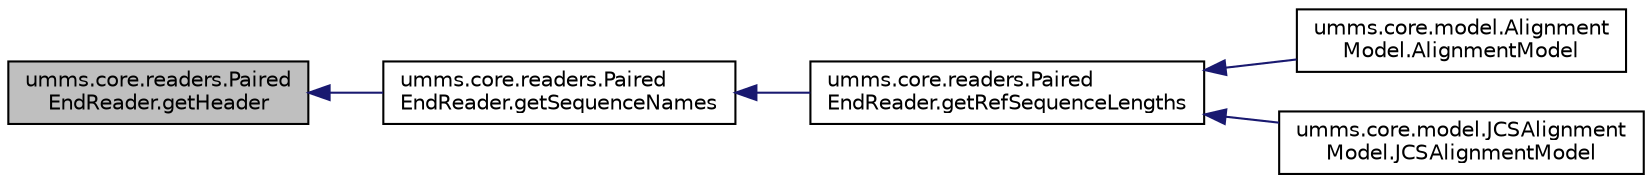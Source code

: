 digraph "umms.core.readers.PairedEndReader.getHeader"
{
  edge [fontname="Helvetica",fontsize="10",labelfontname="Helvetica",labelfontsize="10"];
  node [fontname="Helvetica",fontsize="10",shape=record];
  rankdir="LR";
  Node1 [label="umms.core.readers.Paired\lEndReader.getHeader",height=0.2,width=0.4,color="black", fillcolor="grey75", style="filled" fontcolor="black"];
  Node1 -> Node2 [dir="back",color="midnightblue",fontsize="10",style="solid"];
  Node2 [label="umms.core.readers.Paired\lEndReader.getSequenceNames",height=0.2,width=0.4,color="black", fillcolor="white", style="filled",URL="$classumms_1_1core_1_1readers_1_1_paired_end_reader.html#a3126e03ea603485ecd7eb0f8dc3381a1"];
  Node2 -> Node3 [dir="back",color="midnightblue",fontsize="10",style="solid"];
  Node3 [label="umms.core.readers.Paired\lEndReader.getRefSequenceLengths",height=0.2,width=0.4,color="black", fillcolor="white", style="filled",URL="$classumms_1_1core_1_1readers_1_1_paired_end_reader.html#ae867912b0cab94b20481eee1eb5390b8"];
  Node3 -> Node4 [dir="back",color="midnightblue",fontsize="10",style="solid"];
  Node4 [label="umms.core.model.Alignment\lModel.AlignmentModel",height=0.2,width=0.4,color="black", fillcolor="white", style="filled",URL="$classumms_1_1core_1_1model_1_1_alignment_model.html#a34760796b462ef196afd99507742b655"];
  Node3 -> Node5 [dir="back",color="midnightblue",fontsize="10",style="solid"];
  Node5 [label="umms.core.model.JCSAlignment\lModel.JCSAlignmentModel",height=0.2,width=0.4,color="black", fillcolor="white", style="filled",URL="$classumms_1_1core_1_1model_1_1_j_c_s_alignment_model.html#aa4dc34aa180164bacaba93edc59d21ab"];
}
